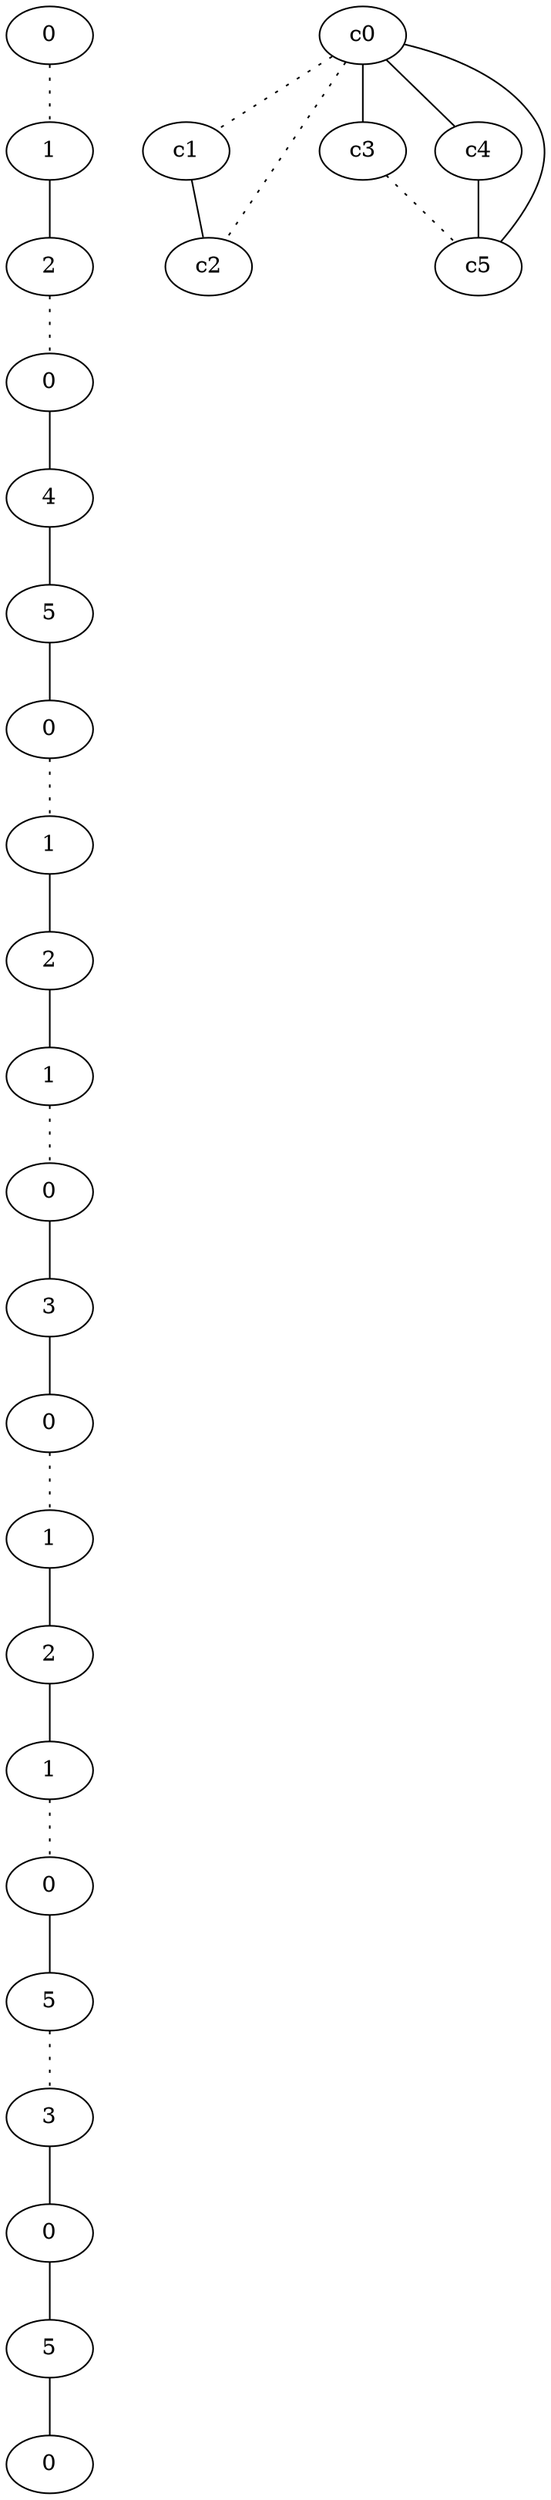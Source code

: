 graph {
a0[label=0];
a1[label=1];
a2[label=2];
a3[label=0];
a4[label=4];
a5[label=5];
a6[label=0];
a7[label=1];
a8[label=2];
a9[label=1];
a10[label=0];
a11[label=3];
a12[label=0];
a13[label=1];
a14[label=2];
a15[label=1];
a16[label=0];
a17[label=5];
a18[label=3];
a19[label=0];
a20[label=5];
a21[label=0];
a0 -- a1 [style=dotted];
a1 -- a2;
a2 -- a3 [style=dotted];
a3 -- a4;
a4 -- a5;
a5 -- a6;
a6 -- a7 [style=dotted];
a7 -- a8;
a8 -- a9;
a9 -- a10 [style=dotted];
a10 -- a11;
a11 -- a12;
a12 -- a13 [style=dotted];
a13 -- a14;
a14 -- a15;
a15 -- a16 [style=dotted];
a16 -- a17;
a17 -- a18 [style=dotted];
a18 -- a19;
a19 -- a20;
a20 -- a21;
c0 -- c1 [style=dotted];
c0 -- c2 [style=dotted];
c0 -- c3;
c0 -- c4;
c0 -- c5;
c1 -- c2;
c3 -- c5 [style=dotted];
c4 -- c5;
}
